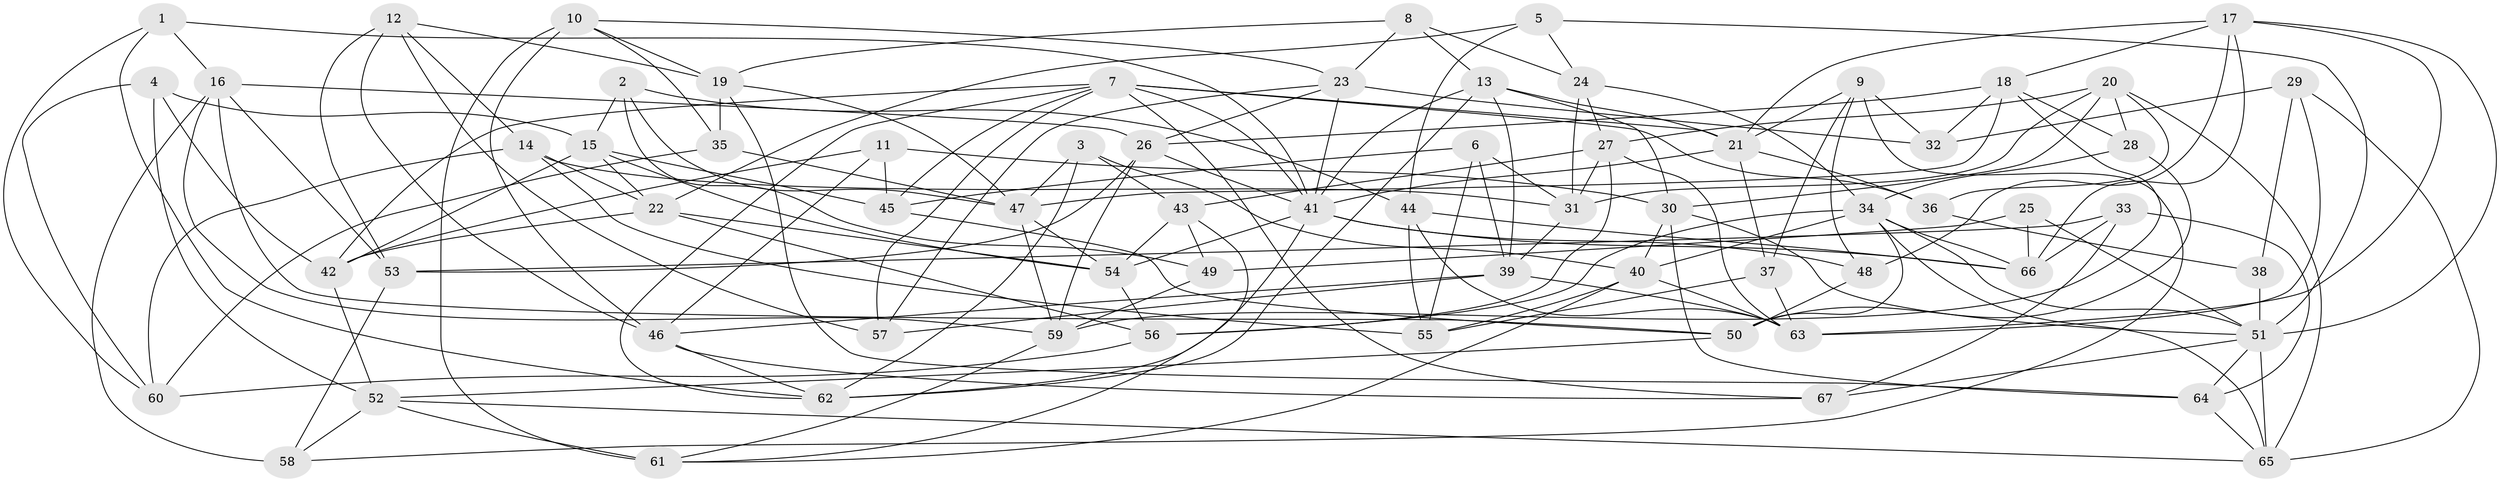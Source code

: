 // original degree distribution, {4: 1.0}
// Generated by graph-tools (version 1.1) at 2025/02/03/09/25 03:02:58]
// undirected, 67 vertices, 178 edges
graph export_dot {
graph [start="1"]
  node [color=gray90,style=filled];
  1;
  2;
  3;
  4;
  5;
  6;
  7;
  8;
  9;
  10;
  11;
  12;
  13;
  14;
  15;
  16;
  17;
  18;
  19;
  20;
  21;
  22;
  23;
  24;
  25;
  26;
  27;
  28;
  29;
  30;
  31;
  32;
  33;
  34;
  35;
  36;
  37;
  38;
  39;
  40;
  41;
  42;
  43;
  44;
  45;
  46;
  47;
  48;
  49;
  50;
  51;
  52;
  53;
  54;
  55;
  56;
  57;
  58;
  59;
  60;
  61;
  62;
  63;
  64;
  65;
  66;
  67;
  1 -- 16 [weight=1.0];
  1 -- 41 [weight=1.0];
  1 -- 60 [weight=1.0];
  1 -- 62 [weight=1.0];
  2 -- 15 [weight=1.0];
  2 -- 44 [weight=1.0];
  2 -- 47 [weight=1.0];
  2 -- 49 [weight=1.0];
  3 -- 40 [weight=1.0];
  3 -- 43 [weight=1.0];
  3 -- 47 [weight=1.0];
  3 -- 62 [weight=1.0];
  4 -- 15 [weight=1.0];
  4 -- 42 [weight=1.0];
  4 -- 52 [weight=1.0];
  4 -- 60 [weight=1.0];
  5 -- 22 [weight=1.0];
  5 -- 24 [weight=1.0];
  5 -- 44 [weight=1.0];
  5 -- 51 [weight=1.0];
  6 -- 31 [weight=1.0];
  6 -- 39 [weight=1.0];
  6 -- 45 [weight=2.0];
  6 -- 55 [weight=2.0];
  7 -- 21 [weight=1.0];
  7 -- 36 [weight=1.0];
  7 -- 41 [weight=1.0];
  7 -- 42 [weight=1.0];
  7 -- 45 [weight=1.0];
  7 -- 57 [weight=1.0];
  7 -- 62 [weight=1.0];
  7 -- 67 [weight=1.0];
  8 -- 13 [weight=1.0];
  8 -- 19 [weight=1.0];
  8 -- 23 [weight=1.0];
  8 -- 24 [weight=1.0];
  9 -- 21 [weight=1.0];
  9 -- 32 [weight=2.0];
  9 -- 37 [weight=1.0];
  9 -- 48 [weight=1.0];
  9 -- 58 [weight=1.0];
  10 -- 19 [weight=1.0];
  10 -- 23 [weight=1.0];
  10 -- 35 [weight=1.0];
  10 -- 46 [weight=1.0];
  10 -- 61 [weight=2.0];
  11 -- 30 [weight=1.0];
  11 -- 42 [weight=1.0];
  11 -- 45 [weight=1.0];
  11 -- 46 [weight=1.0];
  12 -- 14 [weight=2.0];
  12 -- 19 [weight=1.0];
  12 -- 46 [weight=1.0];
  12 -- 53 [weight=1.0];
  12 -- 57 [weight=1.0];
  13 -- 21 [weight=1.0];
  13 -- 30 [weight=1.0];
  13 -- 39 [weight=1.0];
  13 -- 41 [weight=1.0];
  13 -- 62 [weight=1.0];
  14 -- 22 [weight=1.0];
  14 -- 31 [weight=1.0];
  14 -- 55 [weight=1.0];
  14 -- 60 [weight=1.0];
  15 -- 22 [weight=1.0];
  15 -- 42 [weight=1.0];
  15 -- 45 [weight=1.0];
  15 -- 54 [weight=1.0];
  16 -- 26 [weight=1.0];
  16 -- 50 [weight=1.0];
  16 -- 53 [weight=1.0];
  16 -- 58 [weight=1.0];
  16 -- 59 [weight=1.0];
  17 -- 18 [weight=1.0];
  17 -- 21 [weight=1.0];
  17 -- 48 [weight=1.0];
  17 -- 51 [weight=1.0];
  17 -- 63 [weight=1.0];
  17 -- 66 [weight=1.0];
  18 -- 26 [weight=1.0];
  18 -- 28 [weight=1.0];
  18 -- 32 [weight=1.0];
  18 -- 47 [weight=1.0];
  18 -- 59 [weight=1.0];
  19 -- 35 [weight=1.0];
  19 -- 47 [weight=1.0];
  19 -- 64 [weight=1.0];
  20 -- 27 [weight=1.0];
  20 -- 28 [weight=1.0];
  20 -- 30 [weight=1.0];
  20 -- 31 [weight=1.0];
  20 -- 36 [weight=1.0];
  20 -- 65 [weight=1.0];
  21 -- 36 [weight=2.0];
  21 -- 37 [weight=1.0];
  21 -- 41 [weight=1.0];
  22 -- 42 [weight=1.0];
  22 -- 54 [weight=1.0];
  22 -- 56 [weight=1.0];
  23 -- 26 [weight=1.0];
  23 -- 32 [weight=1.0];
  23 -- 41 [weight=1.0];
  23 -- 57 [weight=1.0];
  24 -- 27 [weight=1.0];
  24 -- 31 [weight=1.0];
  24 -- 34 [weight=2.0];
  25 -- 49 [weight=2.0];
  25 -- 51 [weight=1.0];
  25 -- 66 [weight=1.0];
  26 -- 41 [weight=1.0];
  26 -- 53 [weight=1.0];
  26 -- 59 [weight=1.0];
  27 -- 31 [weight=1.0];
  27 -- 43 [weight=1.0];
  27 -- 56 [weight=1.0];
  27 -- 63 [weight=1.0];
  28 -- 34 [weight=1.0];
  28 -- 50 [weight=1.0];
  29 -- 32 [weight=2.0];
  29 -- 38 [weight=2.0];
  29 -- 63 [weight=1.0];
  29 -- 65 [weight=1.0];
  30 -- 40 [weight=1.0];
  30 -- 51 [weight=1.0];
  30 -- 64 [weight=1.0];
  31 -- 39 [weight=1.0];
  33 -- 53 [weight=2.0];
  33 -- 64 [weight=2.0];
  33 -- 66 [weight=1.0];
  33 -- 67 [weight=1.0];
  34 -- 40 [weight=1.0];
  34 -- 50 [weight=1.0];
  34 -- 51 [weight=1.0];
  34 -- 56 [weight=2.0];
  34 -- 65 [weight=1.0];
  34 -- 66 [weight=1.0];
  35 -- 47 [weight=2.0];
  35 -- 60 [weight=2.0];
  36 -- 38 [weight=2.0];
  37 -- 55 [weight=1.0];
  37 -- 63 [weight=1.0];
  38 -- 51 [weight=2.0];
  39 -- 46 [weight=1.0];
  39 -- 57 [weight=1.0];
  39 -- 63 [weight=1.0];
  40 -- 55 [weight=1.0];
  40 -- 61 [weight=1.0];
  40 -- 63 [weight=1.0];
  41 -- 48 [weight=1.0];
  41 -- 54 [weight=1.0];
  41 -- 62 [weight=1.0];
  41 -- 66 [weight=1.0];
  42 -- 52 [weight=1.0];
  43 -- 49 [weight=2.0];
  43 -- 54 [weight=1.0];
  43 -- 61 [weight=1.0];
  44 -- 55 [weight=1.0];
  44 -- 63 [weight=2.0];
  44 -- 66 [weight=1.0];
  45 -- 50 [weight=1.0];
  46 -- 62 [weight=1.0];
  46 -- 67 [weight=1.0];
  47 -- 54 [weight=1.0];
  47 -- 59 [weight=1.0];
  48 -- 50 [weight=1.0];
  49 -- 59 [weight=1.0];
  50 -- 52 [weight=1.0];
  51 -- 64 [weight=1.0];
  51 -- 65 [weight=1.0];
  51 -- 67 [weight=1.0];
  52 -- 58 [weight=1.0];
  52 -- 61 [weight=1.0];
  52 -- 65 [weight=1.0];
  53 -- 58 [weight=1.0];
  54 -- 56 [weight=1.0];
  56 -- 60 [weight=1.0];
  59 -- 61 [weight=1.0];
  64 -- 65 [weight=1.0];
}
